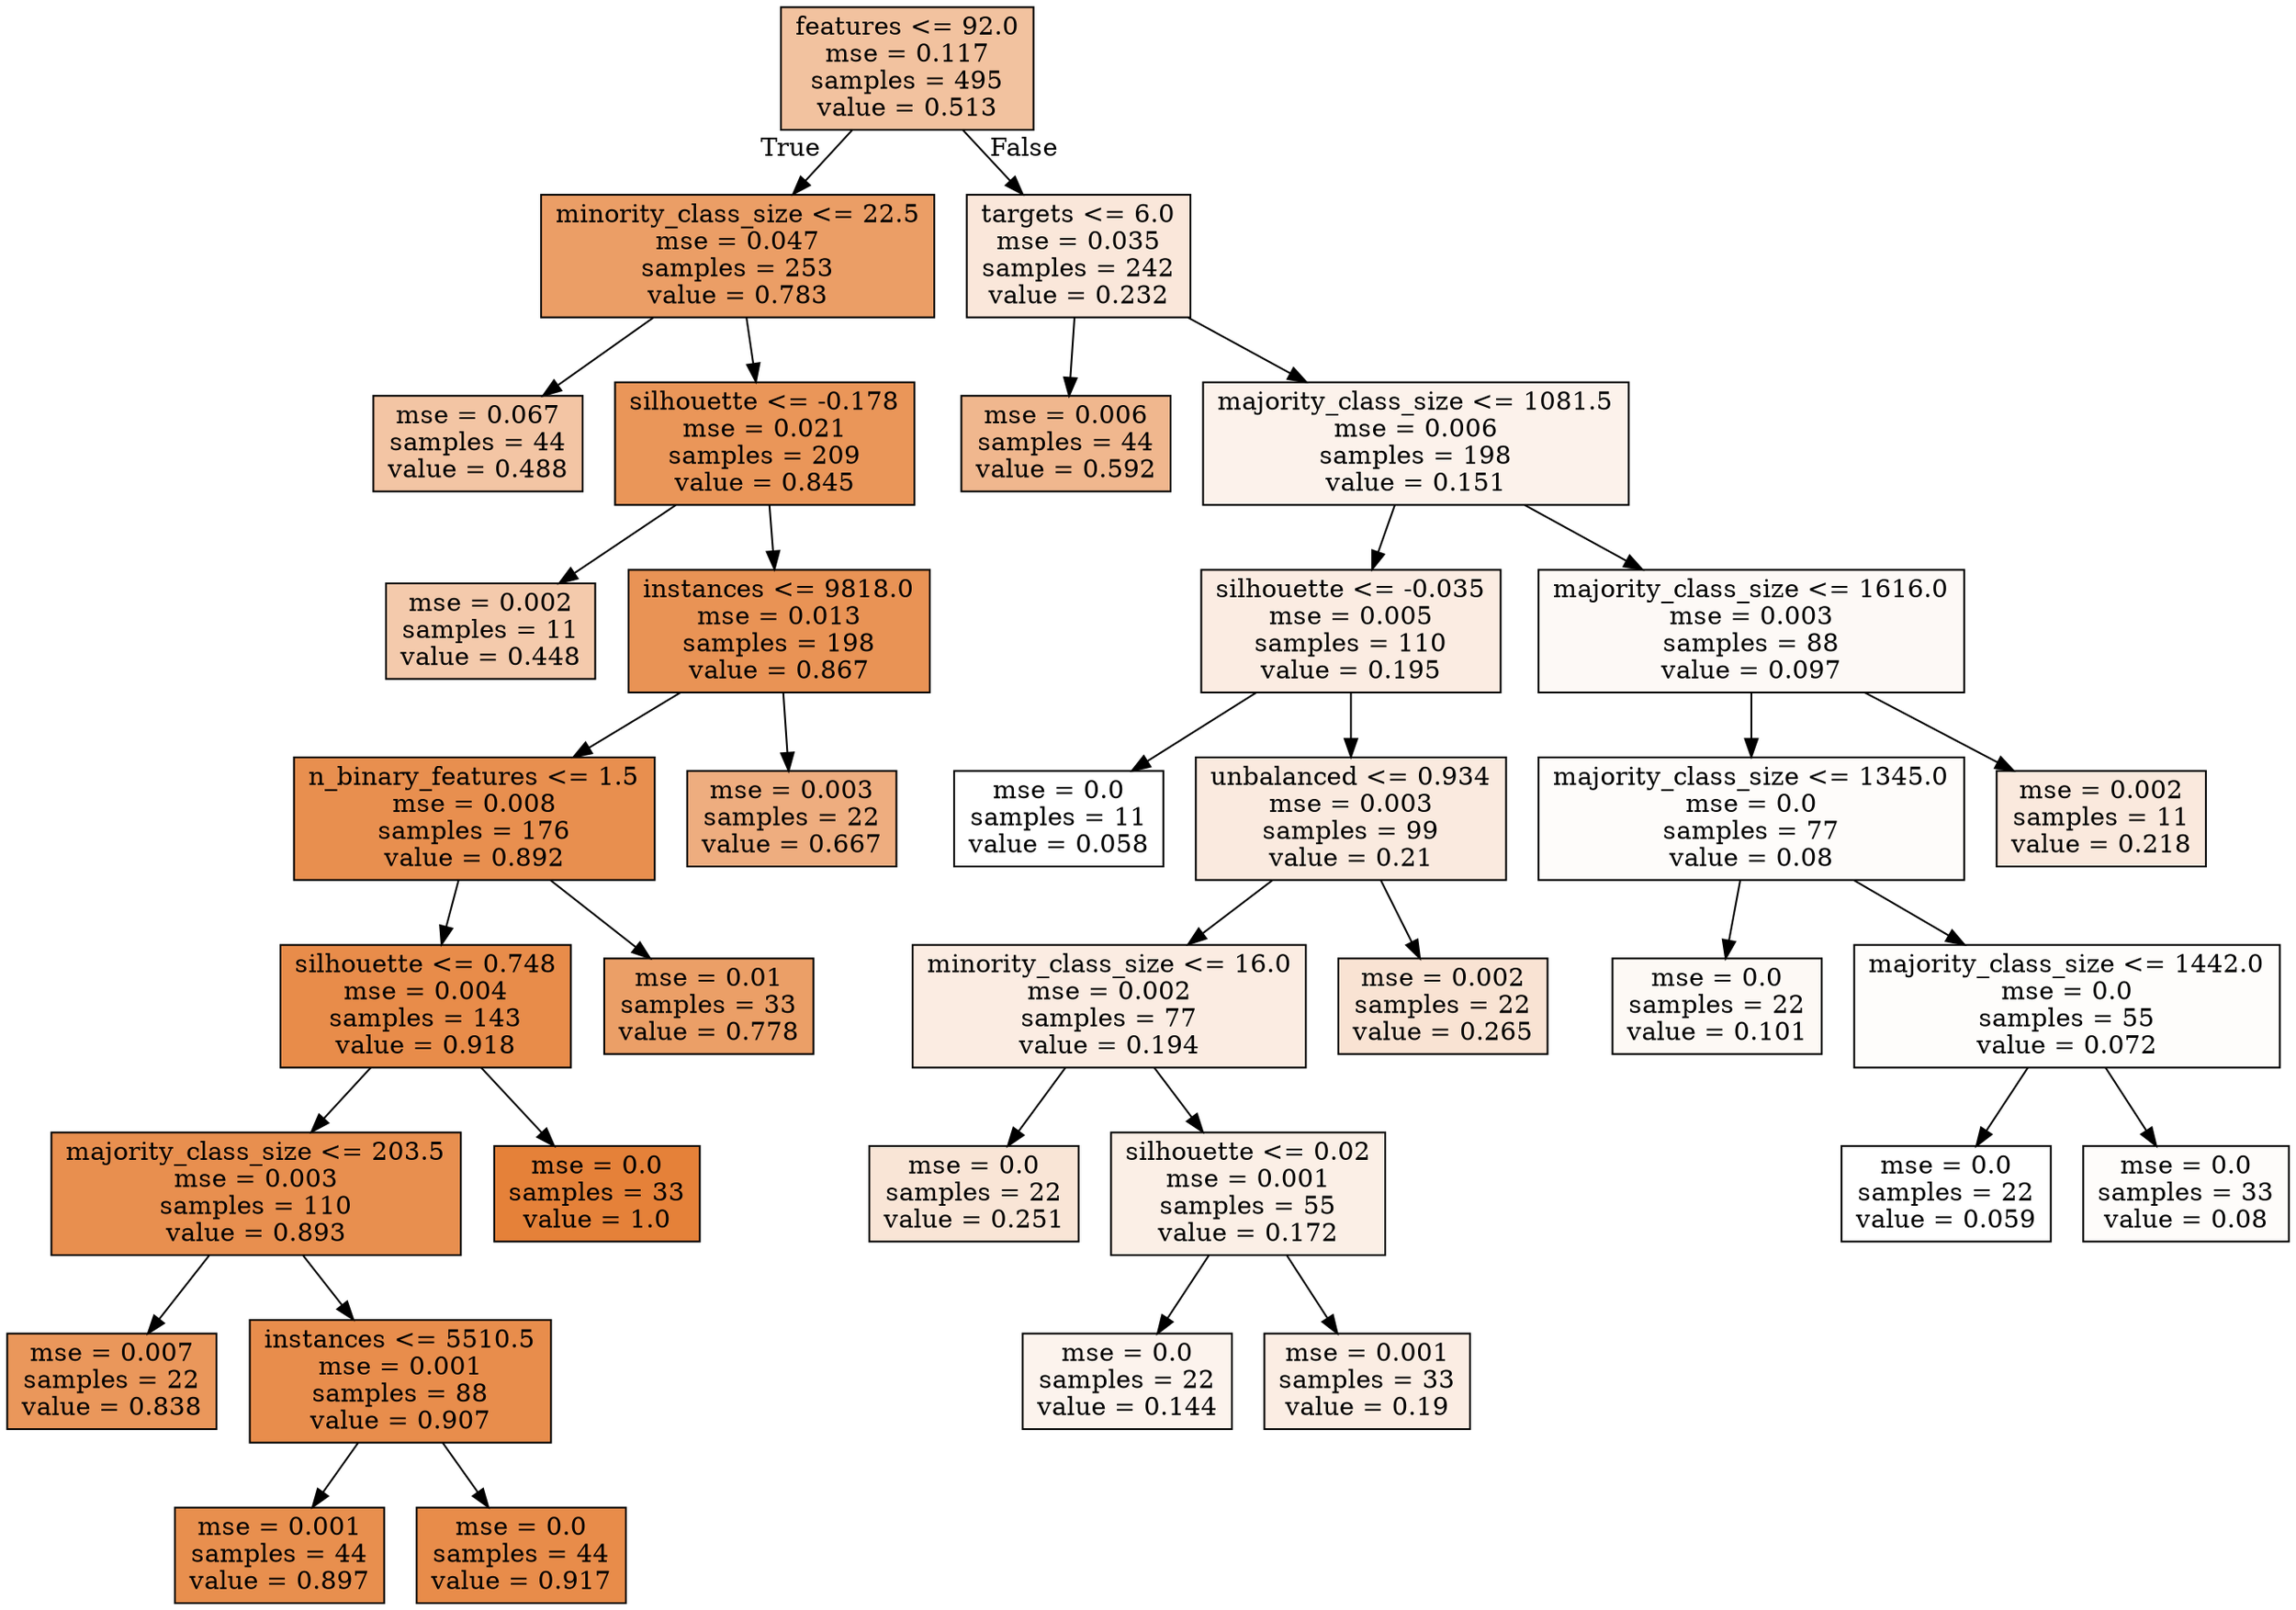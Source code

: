digraph Tree {
node [shape=box, style="filled", color="black"] ;
0 [label="features <= 92.0\nmse = 0.117\nsamples = 495\nvalue = 0.513", fillcolor="#e581397b"] ;
1 [label="minority_class_size <= 22.5\nmse = 0.047\nsamples = 253\nvalue = 0.783", fillcolor="#e58139c4"] ;
0 -> 1 [labeldistance=2.5, labelangle=45, headlabel="True"] ;
2 [label="mse = 0.067\nsamples = 44\nvalue = 0.488", fillcolor="#e5813975"] ;
1 -> 2 ;
3 [label="silhouette <= -0.178\nmse = 0.021\nsamples = 209\nvalue = 0.845", fillcolor="#e58139d5"] ;
1 -> 3 ;
4 [label="mse = 0.002\nsamples = 11\nvalue = 0.448", fillcolor="#e581396a"] ;
3 -> 4 ;
5 [label="instances <= 9818.0\nmse = 0.013\nsamples = 198\nvalue = 0.867", fillcolor="#e58139db"] ;
3 -> 5 ;
6 [label="n_binary_features <= 1.5\nmse = 0.008\nsamples = 176\nvalue = 0.892", fillcolor="#e58139e2"] ;
5 -> 6 ;
7 [label="silhouette <= 0.748\nmse = 0.004\nsamples = 143\nvalue = 0.918", fillcolor="#e58139e9"] ;
6 -> 7 ;
8 [label="majority_class_size <= 203.5\nmse = 0.003\nsamples = 110\nvalue = 0.893", fillcolor="#e58139e2"] ;
7 -> 8 ;
9 [label="mse = 0.007\nsamples = 22\nvalue = 0.838", fillcolor="#e58139d3"] ;
8 -> 9 ;
10 [label="instances <= 5510.5\nmse = 0.001\nsamples = 88\nvalue = 0.907", fillcolor="#e58139e6"] ;
8 -> 10 ;
11 [label="mse = 0.001\nsamples = 44\nvalue = 0.897", fillcolor="#e58139e3"] ;
10 -> 11 ;
12 [label="mse = 0.0\nsamples = 44\nvalue = 0.917", fillcolor="#e58139e9"] ;
10 -> 12 ;
13 [label="mse = 0.0\nsamples = 33\nvalue = 1.0", fillcolor="#e58139ff"] ;
7 -> 13 ;
14 [label="mse = 0.01\nsamples = 33\nvalue = 0.778", fillcolor="#e58139c3"] ;
6 -> 14 ;
15 [label="mse = 0.003\nsamples = 22\nvalue = 0.667", fillcolor="#e58139a5"] ;
5 -> 15 ;
16 [label="targets <= 6.0\nmse = 0.035\nsamples = 242\nvalue = 0.232", fillcolor="#e581392f"] ;
0 -> 16 [labeldistance=2.5, labelangle=-45, headlabel="False"] ;
17 [label="mse = 0.006\nsamples = 44\nvalue = 0.592", fillcolor="#e5813991"] ;
16 -> 17 ;
18 [label="majority_class_size <= 1081.5\nmse = 0.006\nsamples = 198\nvalue = 0.151", fillcolor="#e5813919"] ;
16 -> 18 ;
19 [label="silhouette <= -0.035\nmse = 0.005\nsamples = 110\nvalue = 0.195", fillcolor="#e5813925"] ;
18 -> 19 ;
20 [label="mse = 0.0\nsamples = 11\nvalue = 0.058", fillcolor="#e5813900"] ;
19 -> 20 ;
21 [label="unbalanced <= 0.934\nmse = 0.003\nsamples = 99\nvalue = 0.21", fillcolor="#e5813929"] ;
19 -> 21 ;
22 [label="minority_class_size <= 16.0\nmse = 0.002\nsamples = 77\nvalue = 0.194", fillcolor="#e5813925"] ;
21 -> 22 ;
23 [label="mse = 0.0\nsamples = 22\nvalue = 0.251", fillcolor="#e5813934"] ;
22 -> 23 ;
24 [label="silhouette <= 0.02\nmse = 0.001\nsamples = 55\nvalue = 0.172", fillcolor="#e581391f"] ;
22 -> 24 ;
25 [label="mse = 0.0\nsamples = 22\nvalue = 0.144", fillcolor="#e5813917"] ;
24 -> 25 ;
26 [label="mse = 0.001\nsamples = 33\nvalue = 0.19", fillcolor="#e5813924"] ;
24 -> 26 ;
27 [label="mse = 0.002\nsamples = 22\nvalue = 0.265", fillcolor="#e5813938"] ;
21 -> 27 ;
28 [label="majority_class_size <= 1616.0\nmse = 0.003\nsamples = 88\nvalue = 0.097", fillcolor="#e581390b"] ;
18 -> 28 ;
29 [label="majority_class_size <= 1345.0\nmse = 0.0\nsamples = 77\nvalue = 0.08", fillcolor="#e5813906"] ;
28 -> 29 ;
30 [label="mse = 0.0\nsamples = 22\nvalue = 0.101", fillcolor="#e581390c"] ;
29 -> 30 ;
31 [label="majority_class_size <= 1442.0\nmse = 0.0\nsamples = 55\nvalue = 0.072", fillcolor="#e5813904"] ;
29 -> 31 ;
32 [label="mse = 0.0\nsamples = 22\nvalue = 0.059", fillcolor="#e5813900"] ;
31 -> 32 ;
33 [label="mse = 0.0\nsamples = 33\nvalue = 0.08", fillcolor="#e5813906"] ;
31 -> 33 ;
34 [label="mse = 0.002\nsamples = 11\nvalue = 0.218", fillcolor="#e581392b"] ;
28 -> 34 ;
}